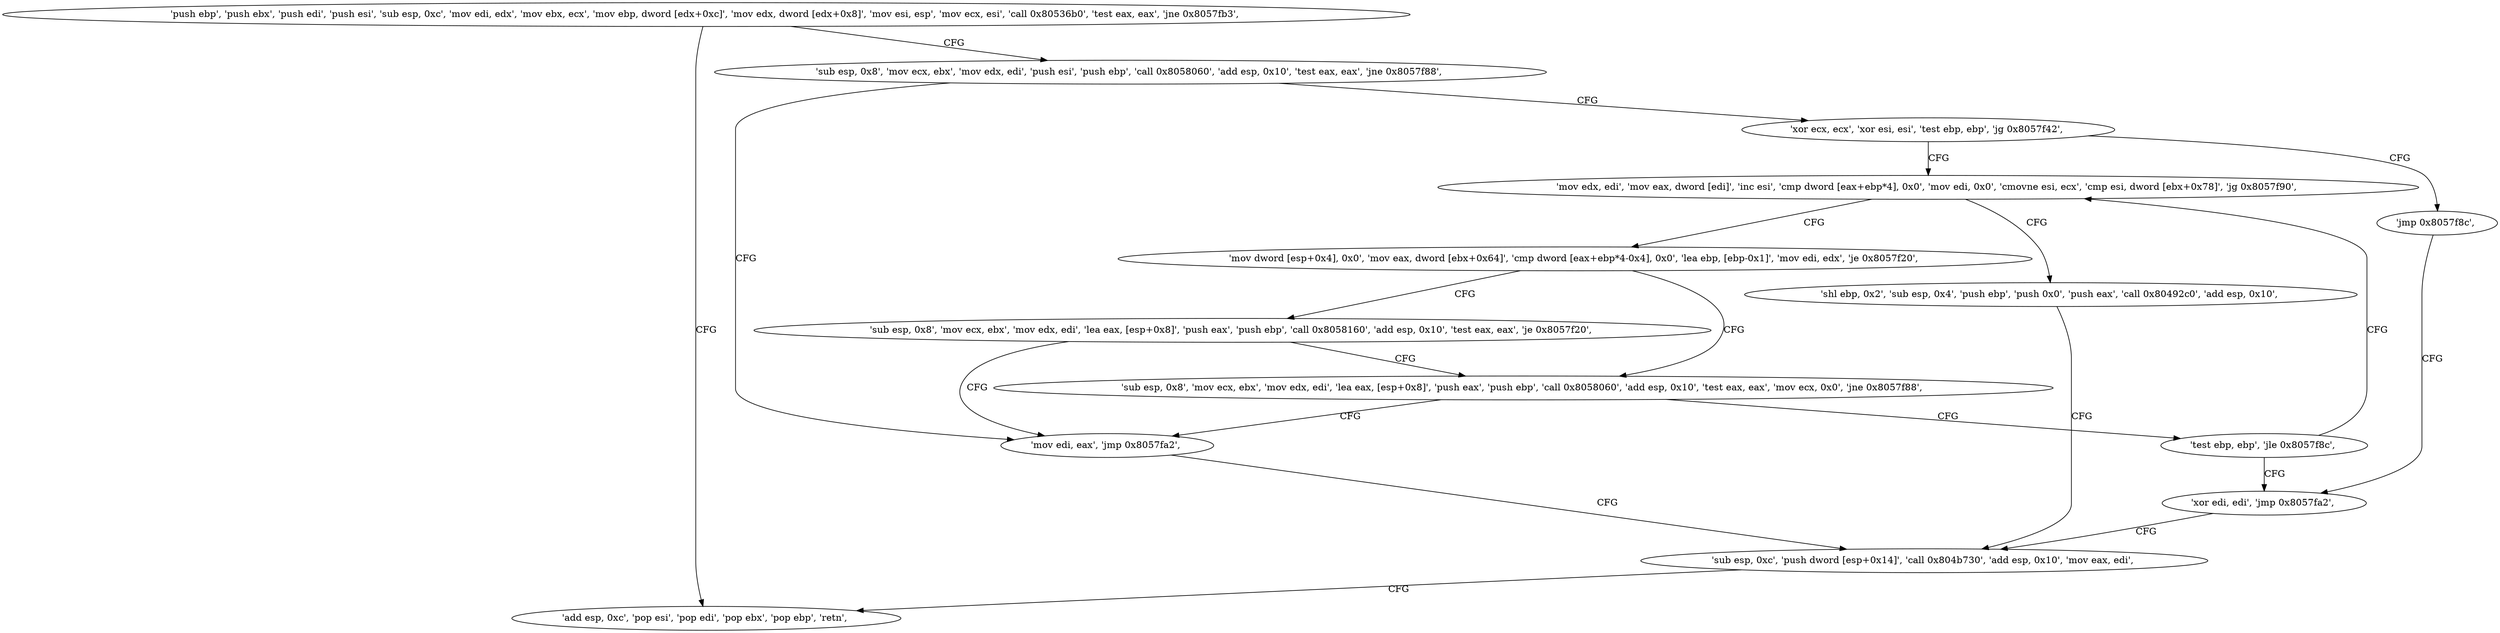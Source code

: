 digraph "func" {
"134577872" [label = "'push ebp', 'push ebx', 'push edi', 'push esi', 'sub esp, 0xc', 'mov edi, edx', 'mov ebx, ecx', 'mov ebp, dword [edx+0xc]', 'mov edx, dword [edx+0x8]', 'mov esi, esp', 'mov ecx, esi', 'call 0x80536b0', 'test eax, eax', 'jne 0x8057fb3', " ]
"134578099" [label = "'add esp, 0xc', 'pop esi', 'pop edi', 'pop ebx', 'pop ebp', 'retn', " ]
"134577906" [label = "'sub esp, 0x8', 'mov ecx, ebx', 'mov edx, edi', 'push esi', 'push ebp', 'call 0x8058060', 'add esp, 0x10', 'test eax, eax', 'jne 0x8057f88', " ]
"134578056" [label = "'mov edi, eax', 'jmp 0x8057fa2', " ]
"134577931" [label = "'xor ecx, ecx', 'xor esi, esi', 'test ebp, ebp', 'jg 0x8057f42', " ]
"134578082" [label = "'sub esp, 0xc', 'push dword [esp+0x14]', 'call 0x804b730', 'add esp, 0x10', 'mov eax, edi', " ]
"134577986" [label = "'mov edx, edi', 'mov eax, dword [edi]', 'inc esi', 'cmp dword [eax+ebp*4], 0x0', 'mov edi, 0x0', 'cmovne esi, ecx', 'cmp esi, dword [ebx+0x78]', 'jg 0x8057f90', " ]
"134577939" [label = "'jmp 0x8057f8c', " ]
"134578064" [label = "'shl ebp, 0x2', 'sub esp, 0x4', 'push ebp', 'push 0x0', 'push eax', 'call 0x80492c0', 'add esp, 0x10', " ]
"134578008" [label = "'mov dword [esp+0x4], 0x0', 'mov eax, dword [ebx+0x64]', 'cmp dword [eax+ebp*4-0x4], 0x0', 'lea ebp, [ebp-0x1]', 'mov edi, edx', 'je 0x8057f20', " ]
"134578060" [label = "'xor edi, edi', 'jmp 0x8057fa2', " ]
"134577952" [label = "'sub esp, 0x8', 'mov ecx, ebx', 'mov edx, edi', 'lea eax, [esp+0x8]', 'push eax', 'push ebp', 'call 0x8058060', 'add esp, 0x10', 'test eax, eax', 'mov ecx, 0x0', 'jne 0x8057f88', " ]
"134578031" [label = "'sub esp, 0x8', 'mov ecx, ebx', 'mov edx, edi', 'lea eax, [esp+0x8]', 'push eax', 'push ebp', 'call 0x8058160', 'add esp, 0x10', 'test eax, eax', 'je 0x8057f20', " ]
"134577982" [label = "'test ebp, ebp', 'jle 0x8057f8c', " ]
"134577872" -> "134578099" [ label = "CFG" ]
"134577872" -> "134577906" [ label = "CFG" ]
"134577906" -> "134578056" [ label = "CFG" ]
"134577906" -> "134577931" [ label = "CFG" ]
"134578056" -> "134578082" [ label = "CFG" ]
"134577931" -> "134577986" [ label = "CFG" ]
"134577931" -> "134577939" [ label = "CFG" ]
"134578082" -> "134578099" [ label = "CFG" ]
"134577986" -> "134578064" [ label = "CFG" ]
"134577986" -> "134578008" [ label = "CFG" ]
"134577939" -> "134578060" [ label = "CFG" ]
"134578064" -> "134578082" [ label = "CFG" ]
"134578008" -> "134577952" [ label = "CFG" ]
"134578008" -> "134578031" [ label = "CFG" ]
"134578060" -> "134578082" [ label = "CFG" ]
"134577952" -> "134578056" [ label = "CFG" ]
"134577952" -> "134577982" [ label = "CFG" ]
"134578031" -> "134577952" [ label = "CFG" ]
"134578031" -> "134578056" [ label = "CFG" ]
"134577982" -> "134578060" [ label = "CFG" ]
"134577982" -> "134577986" [ label = "CFG" ]
}
